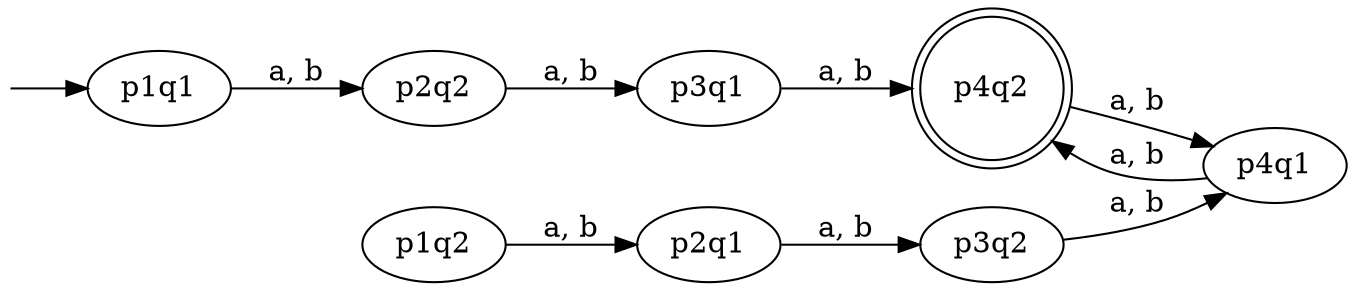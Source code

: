 // The Round Table
digraph "2-2-3" {
	rankdir="LR";
	 S [label= "", shape=none,height=.0,width=.0]
	n1 [label=p1q1]
	n2 [label=p2q2]
	n3 [label=p3q1]
	n4 [label=p4q2, shape=doublecircle]
	n5 [label=p1q2]
	n6 [label=p2q1]
	n7 [label=p3q2]
	n8 [label=p4q1]
	S -> n1
	n1 -> n2 [ label="a, b" ];
	n2 -> n3 [ label="a, b" ];
	n3 -> n4 [ label="a, b" ];
	n4 -> n8 [ label="a, b" ];
	n5 -> n6 [ label="a, b" ];
	n6 -> n7 [ label="a, b" ];
	n7 -> n8 [ label="a, b" ];
	n8 -> n4 [ label="a, b" ];
}
